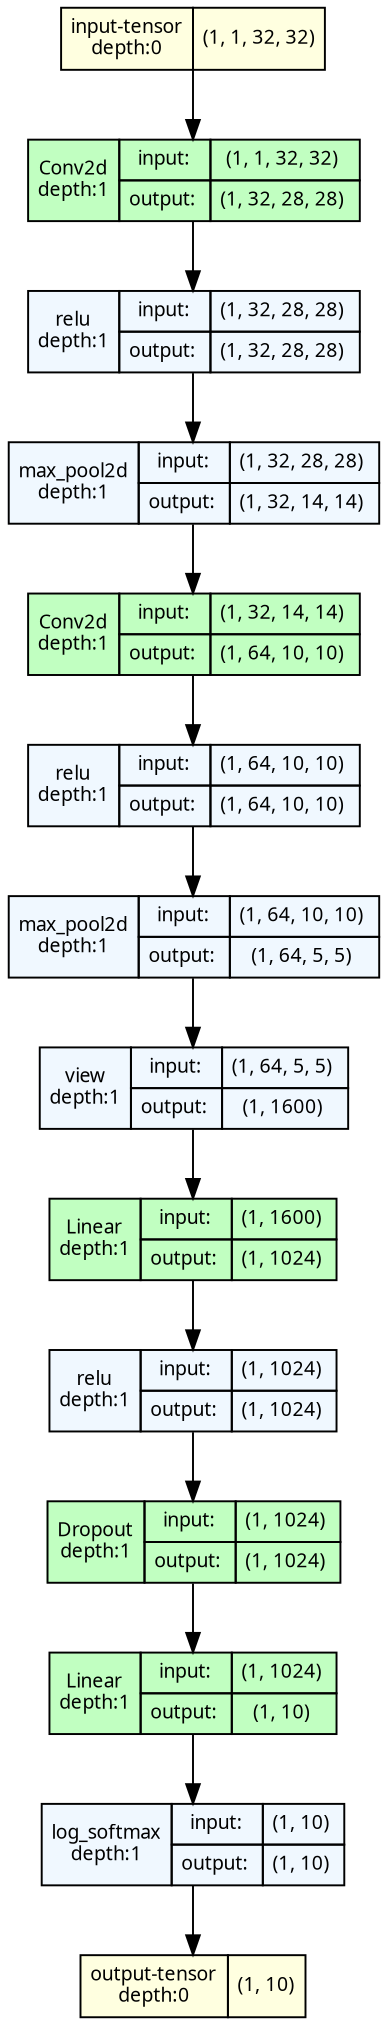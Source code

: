 strict digraph FunctionalNet {
	graph [ordering=in size="13.5,13.5"]
	node [align=left fontname="Linux libertine" fontsize=10 height=0.2 margin=0 ranksep=0.1 shape=plaintext style=filled]
	edge [fontsize=10]
	0 [label=<
                    <TABLE BORDER="0" CELLBORDER="1" CELLSPACING="0" CELLPADDING="4">
                    <TR><TD>input-tensor<BR/>depth:0</TD><TD>(1, 1, 32, 32)</TD></TR>
                    </TABLE>> fillcolor=lightyellow]
	1 [label=<
                    <TABLE BORDER="0" CELLBORDER="1" CELLSPACING="0" CELLPADDING="4">
                    <TR>
                        <TD ROWSPAN="2">Conv2d<BR/>depth:1</TD>
                        <TD COLSPAN="2">input:</TD>
                        <TD COLSPAN="2">(1, 1, 32, 32) </TD>
                    </TR>
                    <TR>
                        <TD COLSPAN="2">output: </TD>
                        <TD COLSPAN="2">(1, 32, 28, 28) </TD>
                    </TR>
                    </TABLE>> fillcolor=darkseagreen1]
	2 [label=<
                    <TABLE BORDER="0" CELLBORDER="1" CELLSPACING="0" CELLPADDING="4">
                    <TR>
                        <TD ROWSPAN="2">relu<BR/>depth:1</TD>
                        <TD COLSPAN="2">input:</TD>
                        <TD COLSPAN="2">(1, 32, 28, 28) </TD>
                    </TR>
                    <TR>
                        <TD COLSPAN="2">output: </TD>
                        <TD COLSPAN="2">(1, 32, 28, 28) </TD>
                    </TR>
                    </TABLE>> fillcolor=aliceblue]
	3 [label=<
                    <TABLE BORDER="0" CELLBORDER="1" CELLSPACING="0" CELLPADDING="4">
                    <TR>
                        <TD ROWSPAN="2">max_pool2d<BR/>depth:1</TD>
                        <TD COLSPAN="2">input:</TD>
                        <TD COLSPAN="2">(1, 32, 28, 28) </TD>
                    </TR>
                    <TR>
                        <TD COLSPAN="2">output: </TD>
                        <TD COLSPAN="2">(1, 32, 14, 14) </TD>
                    </TR>
                    </TABLE>> fillcolor=aliceblue]
	4 [label=<
                    <TABLE BORDER="0" CELLBORDER="1" CELLSPACING="0" CELLPADDING="4">
                    <TR>
                        <TD ROWSPAN="2">Conv2d<BR/>depth:1</TD>
                        <TD COLSPAN="2">input:</TD>
                        <TD COLSPAN="2">(1, 32, 14, 14) </TD>
                    </TR>
                    <TR>
                        <TD COLSPAN="2">output: </TD>
                        <TD COLSPAN="2">(1, 64, 10, 10) </TD>
                    </TR>
                    </TABLE>> fillcolor=darkseagreen1]
	5 [label=<
                    <TABLE BORDER="0" CELLBORDER="1" CELLSPACING="0" CELLPADDING="4">
                    <TR>
                        <TD ROWSPAN="2">relu<BR/>depth:1</TD>
                        <TD COLSPAN="2">input:</TD>
                        <TD COLSPAN="2">(1, 64, 10, 10) </TD>
                    </TR>
                    <TR>
                        <TD COLSPAN="2">output: </TD>
                        <TD COLSPAN="2">(1, 64, 10, 10) </TD>
                    </TR>
                    </TABLE>> fillcolor=aliceblue]
	6 [label=<
                    <TABLE BORDER="0" CELLBORDER="1" CELLSPACING="0" CELLPADDING="4">
                    <TR>
                        <TD ROWSPAN="2">max_pool2d<BR/>depth:1</TD>
                        <TD COLSPAN="2">input:</TD>
                        <TD COLSPAN="2">(1, 64, 10, 10) </TD>
                    </TR>
                    <TR>
                        <TD COLSPAN="2">output: </TD>
                        <TD COLSPAN="2">(1, 64, 5, 5) </TD>
                    </TR>
                    </TABLE>> fillcolor=aliceblue]
	7 [label=<
                    <TABLE BORDER="0" CELLBORDER="1" CELLSPACING="0" CELLPADDING="4">
                    <TR>
                        <TD ROWSPAN="2">view<BR/>depth:1</TD>
                        <TD COLSPAN="2">input:</TD>
                        <TD COLSPAN="2">(1, 64, 5, 5) </TD>
                    </TR>
                    <TR>
                        <TD COLSPAN="2">output: </TD>
                        <TD COLSPAN="2">(1, 1600) </TD>
                    </TR>
                    </TABLE>> fillcolor=aliceblue]
	8 [label=<
                    <TABLE BORDER="0" CELLBORDER="1" CELLSPACING="0" CELLPADDING="4">
                    <TR>
                        <TD ROWSPAN="2">Linear<BR/>depth:1</TD>
                        <TD COLSPAN="2">input:</TD>
                        <TD COLSPAN="2">(1, 1600) </TD>
                    </TR>
                    <TR>
                        <TD COLSPAN="2">output: </TD>
                        <TD COLSPAN="2">(1, 1024) </TD>
                    </TR>
                    </TABLE>> fillcolor=darkseagreen1]
	9 [label=<
                    <TABLE BORDER="0" CELLBORDER="1" CELLSPACING="0" CELLPADDING="4">
                    <TR>
                        <TD ROWSPAN="2">relu<BR/>depth:1</TD>
                        <TD COLSPAN="2">input:</TD>
                        <TD COLSPAN="2">(1, 1024) </TD>
                    </TR>
                    <TR>
                        <TD COLSPAN="2">output: </TD>
                        <TD COLSPAN="2">(1, 1024) </TD>
                    </TR>
                    </TABLE>> fillcolor=aliceblue]
	10 [label=<
                    <TABLE BORDER="0" CELLBORDER="1" CELLSPACING="0" CELLPADDING="4">
                    <TR>
                        <TD ROWSPAN="2">Dropout<BR/>depth:1</TD>
                        <TD COLSPAN="2">input:</TD>
                        <TD COLSPAN="2">(1, 1024) </TD>
                    </TR>
                    <TR>
                        <TD COLSPAN="2">output: </TD>
                        <TD COLSPAN="2">(1, 1024) </TD>
                    </TR>
                    </TABLE>> fillcolor=darkseagreen1]
	11 [label=<
                    <TABLE BORDER="0" CELLBORDER="1" CELLSPACING="0" CELLPADDING="4">
                    <TR>
                        <TD ROWSPAN="2">Linear<BR/>depth:1</TD>
                        <TD COLSPAN="2">input:</TD>
                        <TD COLSPAN="2">(1, 1024) </TD>
                    </TR>
                    <TR>
                        <TD COLSPAN="2">output: </TD>
                        <TD COLSPAN="2">(1, 10) </TD>
                    </TR>
                    </TABLE>> fillcolor=darkseagreen1]
	12 [label=<
                    <TABLE BORDER="0" CELLBORDER="1" CELLSPACING="0" CELLPADDING="4">
                    <TR>
                        <TD ROWSPAN="2">log_softmax<BR/>depth:1</TD>
                        <TD COLSPAN="2">input:</TD>
                        <TD COLSPAN="2">(1, 10) </TD>
                    </TR>
                    <TR>
                        <TD COLSPAN="2">output: </TD>
                        <TD COLSPAN="2">(1, 10) </TD>
                    </TR>
                    </TABLE>> fillcolor=aliceblue]
	13 [label=<
                    <TABLE BORDER="0" CELLBORDER="1" CELLSPACING="0" CELLPADDING="4">
                    <TR><TD>output-tensor<BR/>depth:0</TD><TD>(1, 10)</TD></TR>
                    </TABLE>> fillcolor=lightyellow]
	0 -> 1
	1 -> 2
	2 -> 3
	3 -> 4
	4 -> 5
	5 -> 6
	6 -> 7
	7 -> 8
	8 -> 9
	9 -> 10
	10 -> 11
	11 -> 12
	12 -> 13
}
